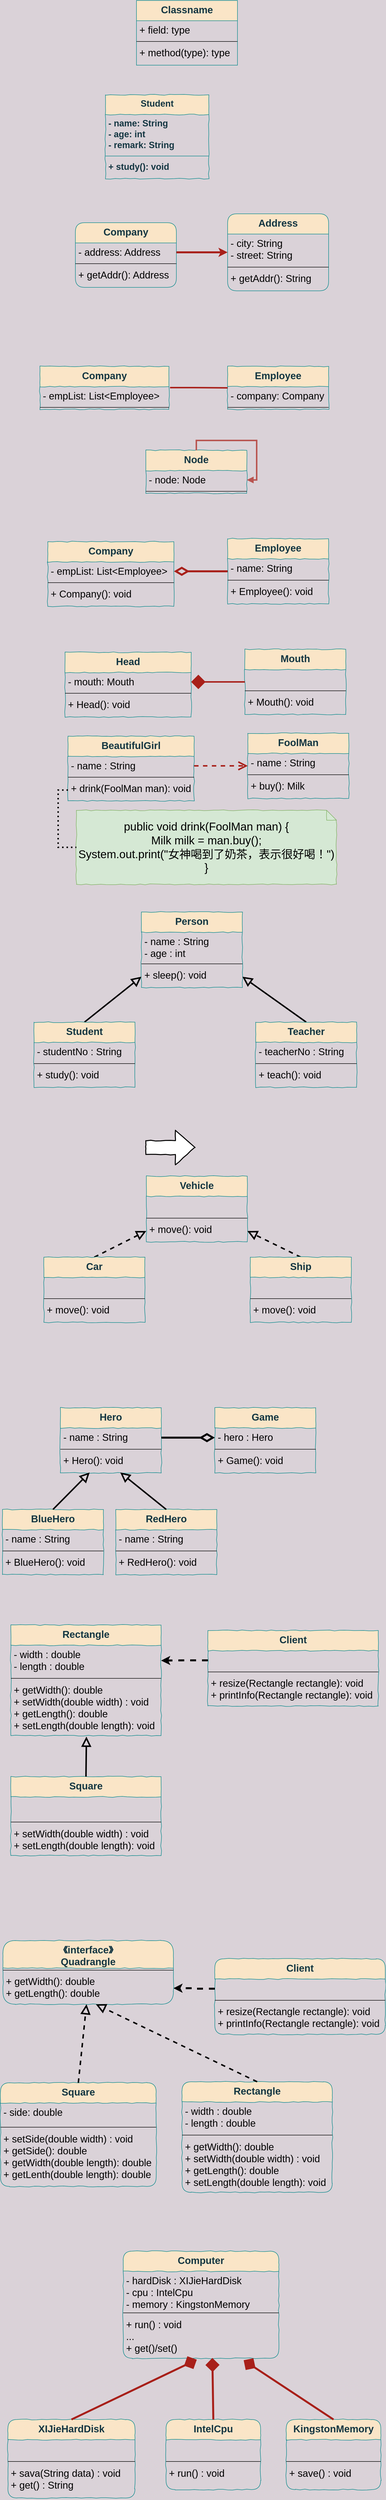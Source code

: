 <mxfile version="14.1.1" type="github">
  <diagram id="iPOh9hNnexlb9-bXyk7U" name="第 1 页">
    <mxGraphModel dx="1673" dy="880" grid="0" gridSize="10" guides="1" tooltips="1" connect="1" arrows="1" fold="1" page="1" pageScale="1" pageWidth="827" pageHeight="1169" background="#DAD2D8" math="0" shadow="0">
      <root>
        <mxCell id="0" />
        <mxCell id="1" parent="0" />
        <mxCell id="CSSTJ6BtcHgGvx3lMUtp-1" value="Student" style="swimlane;fontStyle=1;align=center;verticalAlign=top;childLayout=stackLayout;horizontal=1;startSize=40;horizontalStack=0;resizeParent=1;resizeParentMax=0;resizeLast=0;collapsible=1;marginBottom=0;glass=0;shadow=0;fontSize=18;fillColor=#FAE5C7;strokeColor=#0F8B8D;fontColor=#143642;container=0;comic=1;treeMoving=0;treeFolding=0;resizeHeight=0;resizeWidth=0;movableLabel=0;backgroundOutline=0;metaEdit=0;autosize=0;" parent="1" vertex="1">
          <mxGeometry x="236" y="317" width="210" height="170" as="geometry" />
        </mxCell>
        <mxCell id="CSSTJ6BtcHgGvx3lMUtp-2" value="- name: String&#xa;- age: int&#xa;- remark: String" style="text;strokeColor=none;fillColor=none;align=left;verticalAlign=top;spacingLeft=4;spacingRight=4;overflow=hidden;rotatable=0;points=[[0,0.5],[1,0.5]];portConstraint=eastwest;fontSize=18;fontStyle=1;fontColor=#143642;" parent="CSSTJ6BtcHgGvx3lMUtp-1" vertex="1">
          <mxGeometry y="40" width="210" height="80" as="geometry" />
        </mxCell>
        <mxCell id="CSSTJ6BtcHgGvx3lMUtp-3" value="" style="line;strokeWidth=1;fillColor=none;align=left;verticalAlign=middle;spacingTop=-1;spacingLeft=3;spacingRight=3;rotatable=0;labelPosition=right;points=[];portConstraint=eastwest;labelBackgroundColor=#DAD2D8;strokeColor=#0F8B8D;fontColor=#143642;" parent="CSSTJ6BtcHgGvx3lMUtp-1" vertex="1">
          <mxGeometry y="120" width="210" height="8" as="geometry" />
        </mxCell>
        <mxCell id="CSSTJ6BtcHgGvx3lMUtp-4" value="+ study(): void" style="text;strokeColor=none;fillColor=none;align=left;verticalAlign=top;spacingLeft=4;spacingRight=4;overflow=hidden;rotatable=0;points=[[0,0.5],[1,0.5]];portConstraint=eastwest;fontSize=18;fontStyle=1;fontColor=#143642;" parent="CSSTJ6BtcHgGvx3lMUtp-1" vertex="1">
          <mxGeometry y="128" width="210" height="42" as="geometry" />
        </mxCell>
        <mxCell id="CSSTJ6BtcHgGvx3lMUtp-5" value="Classname" style="swimlane;fontStyle=1;align=center;verticalAlign=top;childLayout=stackLayout;horizontal=1;startSize=41;horizontalStack=0;resizeParent=1;resizeParentMax=0;resizeLast=0;collapsible=1;marginBottom=0;shadow=0;glass=0;comic=0;strokeColor=#0F8B8D;fillColor=#FAE5C7;fontColor=#143642;fontSize=20;" parent="1" vertex="1">
          <mxGeometry x="299" y="126" width="205" height="131" as="geometry" />
        </mxCell>
        <mxCell id="CSSTJ6BtcHgGvx3lMUtp-6" value="+ field: type" style="text;strokeColor=none;fillColor=none;align=left;verticalAlign=top;spacingLeft=4;spacingRight=4;overflow=hidden;rotatable=0;points=[[0,0.5],[1,0.5]];portConstraint=eastwest;fontSize=20;" parent="CSSTJ6BtcHgGvx3lMUtp-5" vertex="1">
          <mxGeometry y="41" width="205" height="38" as="geometry" />
        </mxCell>
        <mxCell id="CSSTJ6BtcHgGvx3lMUtp-7" value="" style="line;strokeWidth=1;fillColor=none;align=left;verticalAlign=middle;spacingTop=-1;spacingLeft=3;spacingRight=3;rotatable=0;labelPosition=right;points=[];portConstraint=eastwest;fontSize=20;" parent="CSSTJ6BtcHgGvx3lMUtp-5" vertex="1">
          <mxGeometry y="79" width="205" height="8" as="geometry" />
        </mxCell>
        <mxCell id="CSSTJ6BtcHgGvx3lMUtp-8" value="+ method(type): type" style="text;strokeColor=none;fillColor=none;align=left;verticalAlign=top;spacingLeft=4;spacingRight=4;overflow=hidden;rotatable=0;points=[[0,0.5],[1,0.5]];portConstraint=eastwest;fontSize=20;" parent="CSSTJ6BtcHgGvx3lMUtp-5" vertex="1">
          <mxGeometry y="87" width="205" height="44" as="geometry" />
        </mxCell>
        <mxCell id="CSSTJ6BtcHgGvx3lMUtp-10" value="Company" style="swimlane;fontStyle=1;align=center;verticalAlign=top;childLayout=stackLayout;horizontal=1;startSize=41;horizontalStack=0;resizeParent=1;resizeParentMax=0;resizeLast=0;collapsible=1;marginBottom=0;shadow=0;glass=0;comic=0;strokeColor=#0F8B8D;fillColor=#FAE5C7;fontColor=#143642;fontSize=20;rounded=1;" parent="1" vertex="1">
          <mxGeometry x="175" y="576" width="205" height="131" as="geometry" />
        </mxCell>
        <mxCell id="CSSTJ6BtcHgGvx3lMUtp-11" value="- address: Address" style="text;strokeColor=none;fillColor=none;align=left;verticalAlign=top;spacingLeft=4;spacingRight=4;overflow=hidden;rotatable=0;points=[[0,0.5],[1,0.5]];portConstraint=eastwest;fontSize=20;" parent="CSSTJ6BtcHgGvx3lMUtp-10" vertex="1">
          <mxGeometry y="41" width="205" height="38" as="geometry" />
        </mxCell>
        <mxCell id="CSSTJ6BtcHgGvx3lMUtp-12" value="" style="line;strokeWidth=1;fillColor=none;align=left;verticalAlign=middle;spacingTop=-1;spacingLeft=3;spacingRight=3;rotatable=0;labelPosition=right;points=[];portConstraint=eastwest;fontSize=20;" parent="CSSTJ6BtcHgGvx3lMUtp-10" vertex="1">
          <mxGeometry y="79" width="205" height="8" as="geometry" />
        </mxCell>
        <mxCell id="CSSTJ6BtcHgGvx3lMUtp-13" value="+ getAddr(): Address" style="text;strokeColor=none;fillColor=none;align=left;verticalAlign=top;spacingLeft=4;spacingRight=4;overflow=hidden;rotatable=0;points=[[0,0.5],[1,0.5]];portConstraint=eastwest;fontSize=20;" parent="CSSTJ6BtcHgGvx3lMUtp-10" vertex="1">
          <mxGeometry y="87" width="205" height="44" as="geometry" />
        </mxCell>
        <mxCell id="CSSTJ6BtcHgGvx3lMUtp-14" value="Address" style="swimlane;fontStyle=1;align=center;verticalAlign=top;childLayout=stackLayout;horizontal=1;startSize=41;horizontalStack=0;resizeParent=1;resizeParentMax=0;resizeLast=0;collapsible=1;marginBottom=0;shadow=0;glass=0;comic=0;strokeColor=#0F8B8D;fillColor=#FAE5C7;fontColor=#143642;fontSize=20;rounded=1;" parent="1" vertex="1">
          <mxGeometry x="484" y="558" width="205" height="156" as="geometry">
            <mxRectangle x="484" y="558" width="107" height="41" as="alternateBounds" />
          </mxGeometry>
        </mxCell>
        <mxCell id="CSSTJ6BtcHgGvx3lMUtp-15" value="- city: String&#xa;- street: String" style="text;strokeColor=none;fillColor=none;align=left;verticalAlign=top;spacingLeft=4;spacingRight=4;overflow=hidden;rotatable=0;points=[[0,0.5],[1,0.5]];portConstraint=eastwest;fontSize=20;" parent="CSSTJ6BtcHgGvx3lMUtp-14" vertex="1">
          <mxGeometry y="41" width="205" height="63" as="geometry" />
        </mxCell>
        <mxCell id="CSSTJ6BtcHgGvx3lMUtp-16" value="" style="line;strokeWidth=1;fillColor=none;align=left;verticalAlign=middle;spacingTop=-1;spacingLeft=3;spacingRight=3;rotatable=0;labelPosition=right;points=[];portConstraint=eastwest;fontSize=20;" parent="CSSTJ6BtcHgGvx3lMUtp-14" vertex="1">
          <mxGeometry y="104" width="205" height="8" as="geometry" />
        </mxCell>
        <mxCell id="CSSTJ6BtcHgGvx3lMUtp-17" value="+ getAddr(): String" style="text;strokeColor=none;fillColor=none;align=left;verticalAlign=top;spacingLeft=4;spacingRight=4;overflow=hidden;rotatable=0;points=[[0,0.5],[1,0.5]];portConstraint=eastwest;fontSize=20;" parent="CSSTJ6BtcHgGvx3lMUtp-14" vertex="1">
          <mxGeometry y="112" width="205" height="44" as="geometry" />
        </mxCell>
        <mxCell id="CSSTJ6BtcHgGvx3lMUtp-18" style="edgeStyle=orthogonalEdgeStyle;rounded=1;orthogonalLoop=1;jettySize=auto;html=1;exitX=1;exitY=0.5;exitDx=0;exitDy=0;entryX=0;entryY=0.5;entryDx=0;entryDy=0;strokeColor=#A8201A;fillColor=#FAE5C7;fontSize=20;fontColor=#143642;strokeWidth=4;" parent="1" source="CSSTJ6BtcHgGvx3lMUtp-11" target="CSSTJ6BtcHgGvx3lMUtp-14" edge="1">
          <mxGeometry relative="1" as="geometry" />
        </mxCell>
        <mxCell id="FzK90veQe9nic6G6usa5-2" value="Company" style="swimlane;fontStyle=1;align=center;verticalAlign=top;childLayout=stackLayout;horizontal=1;startSize=41;horizontalStack=0;resizeParent=1;resizeParentMax=0;resizeLast=0;collapsible=1;marginBottom=0;shadow=0;glass=0;comic=1;strokeColor=#0F8B8D;fillColor=#FAE5C7;fontColor=#143642;fontSize=20;rounded=0;" parent="1" vertex="1">
          <mxGeometry x="103" y="867" width="262" height="87" as="geometry" />
        </mxCell>
        <mxCell id="FzK90veQe9nic6G6usa5-3" value="- empList: List&lt;Employee&gt;" style="text;strokeColor=none;fillColor=none;align=left;verticalAlign=top;spacingLeft=4;spacingRight=4;overflow=hidden;rotatable=0;points=[[0,0.5],[1,0.5]];portConstraint=eastwest;fontSize=20;" parent="FzK90veQe9nic6G6usa5-2" vertex="1">
          <mxGeometry y="41" width="262" height="38" as="geometry" />
        </mxCell>
        <mxCell id="FzK90veQe9nic6G6usa5-4" value="" style="line;strokeWidth=1;fillColor=none;align=left;verticalAlign=middle;spacingTop=-1;spacingLeft=3;spacingRight=3;rotatable=0;labelPosition=right;points=[];portConstraint=eastwest;fontSize=20;" parent="FzK90veQe9nic6G6usa5-2" vertex="1">
          <mxGeometry y="79" width="262" height="8" as="geometry" />
        </mxCell>
        <mxCell id="FzK90veQe9nic6G6usa5-6" value="Employee" style="swimlane;fontStyle=1;align=center;verticalAlign=top;childLayout=stackLayout;horizontal=1;startSize=41;horizontalStack=0;resizeParent=1;resizeParentMax=0;resizeLast=0;collapsible=1;marginBottom=0;shadow=0;glass=0;comic=1;strokeColor=#0F8B8D;fillColor=#FAE5C7;fontColor=#143642;fontSize=20;rounded=0;" parent="1" vertex="1">
          <mxGeometry x="484" y="867" width="205" height="87" as="geometry">
            <mxRectangle x="484" y="558" width="107" height="41" as="alternateBounds" />
          </mxGeometry>
        </mxCell>
        <mxCell id="FzK90veQe9nic6G6usa5-7" value="- company: Company" style="text;strokeColor=none;fillColor=none;align=left;verticalAlign=top;spacingLeft=4;spacingRight=4;overflow=hidden;rotatable=0;points=[[0,0.5],[1,0.5]];portConstraint=eastwest;fontSize=20;" parent="FzK90veQe9nic6G6usa5-6" vertex="1">
          <mxGeometry y="41" width="205" height="38" as="geometry" />
        </mxCell>
        <mxCell id="FzK90veQe9nic6G6usa5-8" value="" style="line;strokeWidth=1;fillColor=none;align=left;verticalAlign=middle;spacingTop=-1;spacingLeft=3;spacingRight=3;rotatable=0;labelPosition=right;points=[];portConstraint=eastwest;fontSize=20;" parent="FzK90veQe9nic6G6usa5-6" vertex="1">
          <mxGeometry y="79" width="205" height="8" as="geometry" />
        </mxCell>
        <mxCell id="FzK90veQe9nic6G6usa5-10" style="edgeStyle=orthogonalEdgeStyle;rounded=1;orthogonalLoop=1;jettySize=auto;html=1;exitX=1.008;exitY=0.053;exitDx=0;exitDy=0;entryX=0;entryY=0.5;entryDx=0;entryDy=0;strokeColor=#A8201A;fillColor=#FAE5C7;fontSize=20;fontColor=#143642;strokeWidth=3;exitPerimeter=0;endArrow=none;endFill=0;" parent="1" source="FzK90veQe9nic6G6usa5-3" target="FzK90veQe9nic6G6usa5-6" edge="1">
          <mxGeometry relative="1" as="geometry" />
        </mxCell>
        <mxCell id="FzK90veQe9nic6G6usa5-19" value="Node" style="swimlane;fontStyle=1;align=center;verticalAlign=top;childLayout=stackLayout;horizontal=1;startSize=41;horizontalStack=0;resizeParent=1;resizeParentMax=0;resizeLast=0;collapsible=1;marginBottom=0;shadow=0;glass=0;comic=1;strokeColor=#0F8B8D;fillColor=#FAE5C7;fontColor=#143642;fontSize=20;rounded=0;sketch=0;" parent="1" vertex="1">
          <mxGeometry x="318" y="1037" width="205" height="87" as="geometry">
            <mxRectangle x="484" y="558" width="107" height="41" as="alternateBounds" />
          </mxGeometry>
        </mxCell>
        <mxCell id="FzK90veQe9nic6G6usa5-20" value="- node: Node" style="text;strokeColor=none;fillColor=none;align=left;verticalAlign=top;spacingLeft=4;spacingRight=4;overflow=hidden;rotatable=0;points=[[0,0.5],[1,0.5]];portConstraint=eastwest;fontSize=20;" parent="FzK90veQe9nic6G6usa5-19" vertex="1">
          <mxGeometry y="41" width="205" height="38" as="geometry" />
        </mxCell>
        <mxCell id="FzK90veQe9nic6G6usa5-21" value="" style="line;strokeWidth=1;fillColor=none;align=left;verticalAlign=middle;spacingTop=-1;spacingLeft=3;spacingRight=3;rotatable=0;labelPosition=right;points=[];portConstraint=eastwest;fontSize=20;" parent="FzK90veQe9nic6G6usa5-19" vertex="1">
          <mxGeometry y="79" width="205" height="8" as="geometry" />
        </mxCell>
        <mxCell id="FzK90veQe9nic6G6usa5-22" style="edgeStyle=orthogonalEdgeStyle;rounded=0;orthogonalLoop=1;jettySize=auto;html=1;exitX=0.5;exitY=0;exitDx=0;exitDy=0;entryX=1;entryY=0.5;entryDx=0;entryDy=0;endArrow=block;endFill=1;strokeWidth=3;fillColor=#f8cecc;strokeColor=#b85450;" parent="FzK90veQe9nic6G6usa5-19" source="FzK90veQe9nic6G6usa5-19" target="FzK90veQe9nic6G6usa5-20" edge="1">
          <mxGeometry relative="1" as="geometry" />
        </mxCell>
        <mxCell id="FzK90veQe9nic6G6usa5-31" value="Company" style="swimlane;fontStyle=1;align=center;verticalAlign=top;childLayout=stackLayout;horizontal=1;startSize=41;horizontalStack=0;resizeParent=1;resizeParentMax=0;resizeLast=0;collapsible=1;marginBottom=0;shadow=0;glass=0;comic=1;strokeColor=#0F8B8D;fillColor=#FAE5C7;fontColor=#143642;fontSize=20;rounded=0;sketch=0;" parent="1" vertex="1">
          <mxGeometry x="119" y="1222" width="256" height="131" as="geometry" />
        </mxCell>
        <mxCell id="FzK90veQe9nic6G6usa5-32" value="- empList: List&lt;Employee&gt;" style="text;strokeColor=none;fillColor=none;align=left;verticalAlign=top;spacingLeft=4;spacingRight=4;overflow=hidden;rotatable=0;points=[[0,0.5],[1,0.5]];portConstraint=eastwest;fontSize=20;" parent="FzK90veQe9nic6G6usa5-31" vertex="1">
          <mxGeometry y="41" width="256" height="38" as="geometry" />
        </mxCell>
        <mxCell id="FzK90veQe9nic6G6usa5-33" value="" style="line;strokeWidth=1;fillColor=none;align=left;verticalAlign=middle;spacingTop=-1;spacingLeft=3;spacingRight=3;rotatable=0;labelPosition=right;points=[];portConstraint=eastwest;fontSize=20;" parent="FzK90veQe9nic6G6usa5-31" vertex="1">
          <mxGeometry y="79" width="256" height="8" as="geometry" />
        </mxCell>
        <mxCell id="FzK90veQe9nic6G6usa5-34" value="+ Company(): void" style="text;strokeColor=none;fillColor=none;align=left;verticalAlign=top;spacingLeft=4;spacingRight=4;overflow=hidden;rotatable=0;points=[[0,0.5],[1,0.5]];portConstraint=eastwest;fontSize=20;" parent="FzK90veQe9nic6G6usa5-31" vertex="1">
          <mxGeometry y="87" width="256" height="44" as="geometry" />
        </mxCell>
        <mxCell id="FzK90veQe9nic6G6usa5-35" value="Employee" style="swimlane;fontStyle=1;align=center;verticalAlign=top;childLayout=stackLayout;horizontal=1;startSize=41;horizontalStack=0;resizeParent=1;resizeParentMax=0;resizeLast=0;collapsible=1;marginBottom=0;shadow=0;glass=0;comic=1;strokeColor=#0F8B8D;fillColor=#FAE5C7;fontColor=#143642;fontSize=20;rounded=0;" parent="1" vertex="1">
          <mxGeometry x="484" y="1216" width="205" height="132" as="geometry">
            <mxRectangle x="484" y="558" width="107" height="41" as="alternateBounds" />
          </mxGeometry>
        </mxCell>
        <mxCell id="FzK90veQe9nic6G6usa5-36" value="- name: String" style="text;strokeColor=none;fillColor=none;align=left;verticalAlign=top;spacingLeft=4;spacingRight=4;overflow=hidden;rotatable=0;points=[[0,0.5],[1,0.5]];portConstraint=eastwest;fontSize=20;" parent="FzK90veQe9nic6G6usa5-35" vertex="1">
          <mxGeometry y="41" width="205" height="39" as="geometry" />
        </mxCell>
        <mxCell id="FzK90veQe9nic6G6usa5-37" value="" style="line;strokeWidth=1;fillColor=none;align=left;verticalAlign=middle;spacingTop=-1;spacingLeft=3;spacingRight=3;rotatable=0;labelPosition=right;points=[];portConstraint=eastwest;fontSize=20;" parent="FzK90veQe9nic6G6usa5-35" vertex="1">
          <mxGeometry y="80" width="205" height="8" as="geometry" />
        </mxCell>
        <mxCell id="FzK90veQe9nic6G6usa5-38" value="+ Employee(): void" style="text;strokeColor=none;fillColor=none;align=left;verticalAlign=top;spacingLeft=4;spacingRight=4;overflow=hidden;rotatable=0;points=[[0,0.5],[1,0.5]];portConstraint=eastwest;fontSize=20;" parent="FzK90veQe9nic6G6usa5-35" vertex="1">
          <mxGeometry y="88" width="205" height="44" as="geometry" />
        </mxCell>
        <mxCell id="FzK90veQe9nic6G6usa5-39" style="edgeStyle=orthogonalEdgeStyle;rounded=1;orthogonalLoop=1;jettySize=auto;html=1;entryX=0;entryY=0.5;entryDx=0;entryDy=0;strokeColor=#A8201A;fillColor=#FAE5C7;fontSize=20;fontColor=#143642;strokeWidth=4;endArrow=none;endFill=0;startArrow=diamondThin;startFill=0;exitX=1;exitY=0.5;exitDx=0;exitDy=0;endSize=6;startSize=20;" parent="1" source="FzK90veQe9nic6G6usa5-32" target="FzK90veQe9nic6G6usa5-35" edge="1">
          <mxGeometry relative="1" as="geometry">
            <mxPoint x="424" y="1282" as="sourcePoint" />
            <Array as="points" />
          </mxGeometry>
        </mxCell>
        <mxCell id="FzK90veQe9nic6G6usa5-41" value="Head" style="swimlane;fontStyle=1;align=center;verticalAlign=top;childLayout=stackLayout;horizontal=1;startSize=41;horizontalStack=0;resizeParent=1;resizeParentMax=0;resizeLast=0;collapsible=1;marginBottom=0;shadow=0;glass=0;comic=1;strokeColor=#0F8B8D;fillColor=#FAE5C7;fontColor=#143642;fontSize=20;rounded=0;sketch=0;" parent="1" vertex="1">
          <mxGeometry x="154" y="1446" width="256" height="131" as="geometry" />
        </mxCell>
        <mxCell id="FzK90veQe9nic6G6usa5-42" value="- mouth: Mouth" style="text;strokeColor=none;fillColor=none;align=left;verticalAlign=top;spacingLeft=4;spacingRight=4;overflow=hidden;rotatable=0;points=[[0,0.5],[1,0.5]];portConstraint=eastwest;fontSize=20;" parent="FzK90veQe9nic6G6usa5-41" vertex="1">
          <mxGeometry y="41" width="256" height="38" as="geometry" />
        </mxCell>
        <mxCell id="FzK90veQe9nic6G6usa5-43" value="" style="line;strokeWidth=1;fillColor=none;align=left;verticalAlign=middle;spacingTop=-1;spacingLeft=3;spacingRight=3;rotatable=0;labelPosition=right;points=[];portConstraint=eastwest;fontSize=20;" parent="FzK90veQe9nic6G6usa5-41" vertex="1">
          <mxGeometry y="79" width="256" height="8" as="geometry" />
        </mxCell>
        <mxCell id="FzK90veQe9nic6G6usa5-44" value="+ Head(): void" style="text;strokeColor=none;fillColor=none;align=left;verticalAlign=top;spacingLeft=4;spacingRight=4;overflow=hidden;rotatable=0;points=[[0,0.5],[1,0.5]];portConstraint=eastwest;fontSize=20;" parent="FzK90veQe9nic6G6usa5-41" vertex="1">
          <mxGeometry y="87" width="256" height="44" as="geometry" />
        </mxCell>
        <mxCell id="FzK90veQe9nic6G6usa5-45" value="Mouth" style="swimlane;fontStyle=1;align=center;verticalAlign=top;childLayout=stackLayout;horizontal=1;startSize=41;horizontalStack=0;resizeParent=1;resizeParentMax=0;resizeLast=0;collapsible=1;marginBottom=0;shadow=0;glass=0;comic=1;strokeColor=#0F8B8D;fillColor=#FAE5C7;fontColor=#143642;fontSize=20;rounded=0;" parent="1" vertex="1">
          <mxGeometry x="519" y="1440" width="205" height="132" as="geometry">
            <mxRectangle x="484" y="558" width="107" height="41" as="alternateBounds" />
          </mxGeometry>
        </mxCell>
        <mxCell id="FzK90veQe9nic6G6usa5-46" value=" " style="text;strokeColor=none;fillColor=none;align=left;verticalAlign=top;spacingLeft=4;spacingRight=4;overflow=hidden;rotatable=0;points=[[0,0.5],[1,0.5]];portConstraint=eastwest;fontSize=20;" parent="FzK90veQe9nic6G6usa5-45" vertex="1">
          <mxGeometry y="41" width="205" height="39" as="geometry" />
        </mxCell>
        <mxCell id="FzK90veQe9nic6G6usa5-47" value="" style="line;strokeWidth=1;fillColor=none;align=left;verticalAlign=middle;spacingTop=-1;spacingLeft=3;spacingRight=3;rotatable=0;labelPosition=right;points=[];portConstraint=eastwest;fontSize=20;" parent="FzK90veQe9nic6G6usa5-45" vertex="1">
          <mxGeometry y="80" width="205" height="8" as="geometry" />
        </mxCell>
        <mxCell id="FzK90veQe9nic6G6usa5-48" value="+ Mouth(): void" style="text;strokeColor=none;fillColor=none;align=left;verticalAlign=top;spacingLeft=4;spacingRight=4;overflow=hidden;rotatable=0;points=[[0,0.5],[1,0.5]];portConstraint=eastwest;fontSize=20;" parent="FzK90veQe9nic6G6usa5-45" vertex="1">
          <mxGeometry y="88" width="205" height="44" as="geometry" />
        </mxCell>
        <mxCell id="FzK90veQe9nic6G6usa5-49" style="edgeStyle=orthogonalEdgeStyle;rounded=1;orthogonalLoop=1;jettySize=auto;html=1;entryX=0;entryY=0.5;entryDx=0;entryDy=0;strokeColor=#A8201A;fillColor=#FAE5C7;fontSize=20;fontColor=#143642;strokeWidth=3;endArrow=none;endFill=0;startArrow=diamond;startFill=1;exitX=1;exitY=0.5;exitDx=0;exitDy=0;endSize=6;startSize=22;sourcePerimeterSpacing=-17;" parent="1" source="FzK90veQe9nic6G6usa5-42" target="FzK90veQe9nic6G6usa5-45" edge="1">
          <mxGeometry relative="1" as="geometry">
            <mxPoint x="459" y="1506" as="sourcePoint" />
            <Array as="points" />
          </mxGeometry>
        </mxCell>
        <mxCell id="FzK90veQe9nic6G6usa5-51" value="BeautifulGirl" style="swimlane;fontStyle=1;align=center;verticalAlign=top;childLayout=stackLayout;horizontal=1;startSize=41;horizontalStack=0;resizeParent=1;resizeParentMax=0;resizeLast=0;collapsible=1;marginBottom=0;shadow=0;glass=0;comic=1;strokeColor=#0F8B8D;fillColor=#FAE5C7;fontColor=#143642;fontSize=20;rounded=0;sketch=0;" parent="1" vertex="1">
          <mxGeometry x="160" y="1616" width="256" height="131" as="geometry" />
        </mxCell>
        <mxCell id="FzK90veQe9nic6G6usa5-52" value="- name : String" style="text;strokeColor=none;fillColor=none;align=left;verticalAlign=top;spacingLeft=4;spacingRight=4;overflow=hidden;rotatable=0;points=[[0,0.5],[1,0.5]];portConstraint=eastwest;fontSize=20;" parent="FzK90veQe9nic6G6usa5-51" vertex="1">
          <mxGeometry y="41" width="256" height="38" as="geometry" />
        </mxCell>
        <mxCell id="FzK90veQe9nic6G6usa5-53" value="" style="line;strokeWidth=1;fillColor=none;align=left;verticalAlign=middle;spacingTop=-1;spacingLeft=3;spacingRight=3;rotatable=0;labelPosition=right;points=[];portConstraint=eastwest;fontSize=20;" parent="FzK90veQe9nic6G6usa5-51" vertex="1">
          <mxGeometry y="79" width="256" height="8" as="geometry" />
        </mxCell>
        <mxCell id="FzK90veQe9nic6G6usa5-54" value="+ drink(FoolMan man): void" style="text;strokeColor=none;fillColor=none;align=left;verticalAlign=top;spacingLeft=4;spacingRight=4;overflow=hidden;rotatable=0;points=[[0,0.5],[1,0.5]];portConstraint=eastwest;fontSize=20;" parent="FzK90veQe9nic6G6usa5-51" vertex="1">
          <mxGeometry y="87" width="256" height="44" as="geometry" />
        </mxCell>
        <mxCell id="FzK90veQe9nic6G6usa5-55" value="FoolMan" style="swimlane;fontStyle=1;align=center;verticalAlign=top;childLayout=stackLayout;horizontal=1;startSize=41;horizontalStack=0;resizeParent=1;resizeParentMax=0;resizeLast=0;collapsible=1;marginBottom=0;shadow=0;glass=0;comic=1;strokeColor=#0F8B8D;fillColor=#FAE5C7;fontColor=#143642;fontSize=20;rounded=0;" parent="1" vertex="1">
          <mxGeometry x="525" y="1610" width="205" height="132" as="geometry">
            <mxRectangle x="484" y="558" width="107" height="41" as="alternateBounds" />
          </mxGeometry>
        </mxCell>
        <mxCell id="FzK90veQe9nic6G6usa5-56" value="- name : String" style="text;strokeColor=none;fillColor=none;align=left;verticalAlign=top;spacingLeft=4;spacingRight=4;overflow=hidden;rotatable=0;points=[[0,0.5],[1,0.5]];portConstraint=eastwest;fontSize=20;" parent="FzK90veQe9nic6G6usa5-55" vertex="1">
          <mxGeometry y="41" width="205" height="39" as="geometry" />
        </mxCell>
        <mxCell id="FzK90veQe9nic6G6usa5-57" value="" style="line;strokeWidth=1;fillColor=none;align=left;verticalAlign=middle;spacingTop=-1;spacingLeft=3;spacingRight=3;rotatable=0;labelPosition=right;points=[];portConstraint=eastwest;fontSize=20;" parent="FzK90veQe9nic6G6usa5-55" vertex="1">
          <mxGeometry y="80" width="205" height="8" as="geometry" />
        </mxCell>
        <mxCell id="FzK90veQe9nic6G6usa5-58" value="+ buy(): Milk" style="text;strokeColor=none;fillColor=none;align=left;verticalAlign=top;spacingLeft=4;spacingRight=4;overflow=hidden;rotatable=0;points=[[0,0.5],[1,0.5]];portConstraint=eastwest;fontSize=20;" parent="FzK90veQe9nic6G6usa5-55" vertex="1">
          <mxGeometry y="88" width="205" height="44" as="geometry" />
        </mxCell>
        <mxCell id="FzK90veQe9nic6G6usa5-59" style="edgeStyle=orthogonalEdgeStyle;rounded=1;orthogonalLoop=1;jettySize=auto;html=1;entryX=0;entryY=0.5;entryDx=0;entryDy=0;strokeColor=#A8201A;fillColor=#FAE5C7;fontSize=20;fontColor=#143642;strokeWidth=3;endArrow=open;endFill=0;startArrow=none;startFill=0;exitX=1;exitY=0.5;exitDx=0;exitDy=0;endSize=13;startSize=6;sourcePerimeterSpacing=0;dashed=1;" parent="1" source="FzK90veQe9nic6G6usa5-52" target="FzK90veQe9nic6G6usa5-55" edge="1">
          <mxGeometry relative="1" as="geometry">
            <mxPoint x="465" y="1676" as="sourcePoint" />
            <Array as="points" />
          </mxGeometry>
        </mxCell>
        <mxCell id="FzK90veQe9nic6G6usa5-62" value="&lt;font style=&quot;font-size: 23px&quot;&gt;public void drink(FoolMan man) {&lt;br&gt;Milk milk = man.buy();&lt;br&gt;System.out.print(&quot;女神喝到了奶茶，表示很好喝！&quot;)&lt;br&gt;}&lt;/font&gt;" style="shape=note;size=20;whiteSpace=wrap;html=1;rounded=0;shadow=0;comic=1;sketch=0;fillColor=#d5e8d4;strokeColor=#82b366;" parent="1" vertex="1">
          <mxGeometry x="177" y="1766" width="528" height="150" as="geometry" />
        </mxCell>
        <mxCell id="FzK90veQe9nic6G6usa5-63" style="edgeStyle=orthogonalEdgeStyle;rounded=0;orthogonalLoop=1;jettySize=auto;html=1;exitX=0;exitY=0.5;exitDx=0;exitDy=0;entryX=0;entryY=0.5;entryDx=0;entryDy=0;entryPerimeter=0;startArrow=none;startFill=0;startSize=22;sourcePerimeterSpacing=-17;endArrow=none;endFill=0;endSize=6;strokeWidth=3;dashed=1;dashPattern=1 2;" parent="1" source="FzK90veQe9nic6G6usa5-54" target="FzK90veQe9nic6G6usa5-62" edge="1">
          <mxGeometry relative="1" as="geometry" />
        </mxCell>
        <mxCell id="FzK90veQe9nic6G6usa5-65" value="Person" style="swimlane;fontStyle=1;align=center;verticalAlign=top;childLayout=stackLayout;horizontal=1;startSize=41;horizontalStack=0;resizeParent=1;resizeParentMax=0;resizeLast=0;collapsible=1;marginBottom=0;shadow=0;glass=0;comic=1;strokeColor=#0F8B8D;fillColor=#FAE5C7;fontColor=#143642;fontSize=20;rounded=0;" parent="1" vertex="1">
          <mxGeometry x="309" y="1972" width="205" height="153" as="geometry">
            <mxRectangle x="484" y="558" width="107" height="41" as="alternateBounds" />
          </mxGeometry>
        </mxCell>
        <mxCell id="FzK90veQe9nic6G6usa5-66" value="- name : String&#xa;- age : int" style="text;strokeColor=none;fillColor=none;align=left;verticalAlign=top;spacingLeft=4;spacingRight=4;overflow=hidden;rotatable=0;points=[[0,0.5],[1,0.5]];portConstraint=eastwest;fontSize=20;" parent="FzK90veQe9nic6G6usa5-65" vertex="1">
          <mxGeometry y="41" width="205" height="60" as="geometry" />
        </mxCell>
        <mxCell id="FzK90veQe9nic6G6usa5-67" value="" style="line;strokeWidth=1;fillColor=none;align=left;verticalAlign=middle;spacingTop=-1;spacingLeft=3;spacingRight=3;rotatable=0;labelPosition=right;points=[];portConstraint=eastwest;fontSize=20;" parent="FzK90veQe9nic6G6usa5-65" vertex="1">
          <mxGeometry y="101" width="205" height="8" as="geometry" />
        </mxCell>
        <mxCell id="FzK90veQe9nic6G6usa5-68" value="+ sleep(): void" style="text;strokeColor=none;fillColor=none;align=left;verticalAlign=top;spacingLeft=4;spacingRight=4;overflow=hidden;rotatable=0;points=[[0,0.5],[1,0.5]];portConstraint=eastwest;fontSize=20;" parent="FzK90veQe9nic6G6usa5-65" vertex="1">
          <mxGeometry y="109" width="205" height="44" as="geometry" />
        </mxCell>
        <mxCell id="FzK90veQe9nic6G6usa5-85" style="rounded=0;orthogonalLoop=1;jettySize=auto;html=1;exitX=0.5;exitY=0;exitDx=0;exitDy=0;entryX=0;entryY=0.5;entryDx=0;entryDy=0;startArrow=none;startFill=0;startSize=6;sourcePerimeterSpacing=0;endArrow=block;endFill=0;endSize=13;strokeWidth=3;" parent="1" source="FzK90veQe9nic6G6usa5-73" target="FzK90veQe9nic6G6usa5-68" edge="1">
          <mxGeometry relative="1" as="geometry" />
        </mxCell>
        <mxCell id="FzK90veQe9nic6G6usa5-73" value="Student" style="swimlane;fontStyle=1;align=center;verticalAlign=top;childLayout=stackLayout;horizontal=1;startSize=41;horizontalStack=0;resizeParent=1;resizeParentMax=0;resizeLast=0;collapsible=1;marginBottom=0;shadow=0;glass=0;comic=1;strokeColor=#0F8B8D;fillColor=#FAE5C7;fontColor=#143642;fontSize=20;rounded=0;" parent="1" vertex="1">
          <mxGeometry x="91" y="2195" width="205" height="132" as="geometry">
            <mxRectangle x="484" y="558" width="107" height="41" as="alternateBounds" />
          </mxGeometry>
        </mxCell>
        <mxCell id="FzK90veQe9nic6G6usa5-74" value="- studentNo : String" style="text;strokeColor=none;fillColor=none;align=left;verticalAlign=top;spacingLeft=4;spacingRight=4;overflow=hidden;rotatable=0;points=[[0,0.5],[1,0.5]];portConstraint=eastwest;fontSize=20;" parent="FzK90veQe9nic6G6usa5-73" vertex="1">
          <mxGeometry y="41" width="205" height="39" as="geometry" />
        </mxCell>
        <mxCell id="FzK90veQe9nic6G6usa5-75" value="" style="line;strokeWidth=1;fillColor=none;align=left;verticalAlign=middle;spacingTop=-1;spacingLeft=3;spacingRight=3;rotatable=0;labelPosition=right;points=[];portConstraint=eastwest;fontSize=20;" parent="FzK90veQe9nic6G6usa5-73" vertex="1">
          <mxGeometry y="80" width="205" height="8" as="geometry" />
        </mxCell>
        <mxCell id="FzK90veQe9nic6G6usa5-76" value="+ study(): void" style="text;strokeColor=none;fillColor=none;align=left;verticalAlign=top;spacingLeft=4;spacingRight=4;overflow=hidden;rotatable=0;points=[[0,0.5],[1,0.5]];portConstraint=eastwest;fontSize=20;" parent="FzK90veQe9nic6G6usa5-73" vertex="1">
          <mxGeometry y="88" width="205" height="44" as="geometry" />
        </mxCell>
        <mxCell id="FzK90veQe9nic6G6usa5-86" style="rounded=0;orthogonalLoop=1;jettySize=auto;html=1;exitX=0.5;exitY=0;exitDx=0;exitDy=0;entryX=1;entryY=0.5;entryDx=0;entryDy=0;startArrow=none;startFill=0;startSize=6;sourcePerimeterSpacing=0;endArrow=block;endFill=0;endSize=13;strokeWidth=3;" parent="1" source="FzK90veQe9nic6G6usa5-81" target="FzK90veQe9nic6G6usa5-68" edge="1">
          <mxGeometry relative="1" as="geometry" />
        </mxCell>
        <mxCell id="FzK90veQe9nic6G6usa5-81" value="Teacher" style="swimlane;fontStyle=1;align=center;verticalAlign=top;childLayout=stackLayout;horizontal=1;startSize=41;horizontalStack=0;resizeParent=1;resizeParentMax=0;resizeLast=0;collapsible=1;marginBottom=0;shadow=0;glass=0;comic=1;strokeColor=#0F8B8D;fillColor=#FAE5C7;fontColor=#143642;fontSize=20;rounded=0;" parent="1" vertex="1">
          <mxGeometry x="541" y="2195" width="205" height="132" as="geometry">
            <mxRectangle x="484" y="558" width="107" height="41" as="alternateBounds" />
          </mxGeometry>
        </mxCell>
        <mxCell id="FzK90veQe9nic6G6usa5-82" value="- teacherNo : String" style="text;strokeColor=none;fillColor=none;align=left;verticalAlign=top;spacingLeft=4;spacingRight=4;overflow=hidden;rotatable=0;points=[[0,0.5],[1,0.5]];portConstraint=eastwest;fontSize=20;" parent="FzK90veQe9nic6G6usa5-81" vertex="1">
          <mxGeometry y="41" width="205" height="39" as="geometry" />
        </mxCell>
        <mxCell id="FzK90veQe9nic6G6usa5-83" value="" style="line;strokeWidth=1;fillColor=none;align=left;verticalAlign=middle;spacingTop=-1;spacingLeft=3;spacingRight=3;rotatable=0;labelPosition=right;points=[];portConstraint=eastwest;fontSize=20;" parent="FzK90veQe9nic6G6usa5-81" vertex="1">
          <mxGeometry y="80" width="205" height="8" as="geometry" />
        </mxCell>
        <mxCell id="FzK90veQe9nic6G6usa5-84" value="+ teach(): void" style="text;strokeColor=none;fillColor=none;align=left;verticalAlign=top;spacingLeft=4;spacingRight=4;overflow=hidden;rotatable=0;points=[[0,0.5],[1,0.5]];portConstraint=eastwest;fontSize=20;" parent="FzK90veQe9nic6G6usa5-81" vertex="1">
          <mxGeometry y="88" width="205" height="44" as="geometry" />
        </mxCell>
        <mxCell id="FzK90veQe9nic6G6usa5-87" value="" style="verticalLabelPosition=bottom;verticalAlign=top;html=1;strokeWidth=2;shape=mxgraph.arrows2.arrow;dy=0.6;dx=40;notch=0;rounded=0;shadow=0;comic=1;sketch=0;" parent="1" vertex="1">
          <mxGeometry x="318" y="2414" width="100" height="70" as="geometry" />
        </mxCell>
        <mxCell id="FzK90veQe9nic6G6usa5-89" value="Vehicle" style="swimlane;fontStyle=1;align=center;verticalAlign=top;childLayout=stackLayout;horizontal=1;startSize=41;horizontalStack=0;resizeParent=1;resizeParentMax=0;resizeLast=0;collapsible=1;marginBottom=0;shadow=0;glass=0;comic=1;strokeColor=#0F8B8D;fillColor=#FAE5C7;fontColor=#143642;fontSize=20;rounded=0;" parent="1" vertex="1">
          <mxGeometry x="319" y="2507" width="205" height="133" as="geometry">
            <mxRectangle x="484" y="558" width="107" height="41" as="alternateBounds" />
          </mxGeometry>
        </mxCell>
        <mxCell id="FzK90veQe9nic6G6usa5-90" value=" " style="text;strokeColor=none;fillColor=none;align=left;verticalAlign=top;spacingLeft=4;spacingRight=4;overflow=hidden;rotatable=0;points=[[0,0.5],[1,0.5]];portConstraint=eastwest;fontSize=20;" parent="FzK90veQe9nic6G6usa5-89" vertex="1">
          <mxGeometry y="41" width="205" height="40" as="geometry" />
        </mxCell>
        <mxCell id="FzK90veQe9nic6G6usa5-91" value="" style="line;strokeWidth=1;fillColor=none;align=left;verticalAlign=middle;spacingTop=-1;spacingLeft=3;spacingRight=3;rotatable=0;labelPosition=right;points=[];portConstraint=eastwest;fontSize=20;" parent="FzK90veQe9nic6G6usa5-89" vertex="1">
          <mxGeometry y="81" width="205" height="8" as="geometry" />
        </mxCell>
        <mxCell id="FzK90veQe9nic6G6usa5-92" value="+ move(): void" style="text;strokeColor=none;fillColor=none;align=left;verticalAlign=top;spacingLeft=4;spacingRight=4;overflow=hidden;rotatable=0;points=[[0,0.5],[1,0.5]];portConstraint=eastwest;fontSize=20;" parent="FzK90veQe9nic6G6usa5-89" vertex="1">
          <mxGeometry y="89" width="205" height="44" as="geometry" />
        </mxCell>
        <mxCell id="FzK90veQe9nic6G6usa5-93" style="rounded=0;orthogonalLoop=1;jettySize=auto;html=1;exitX=0.5;exitY=0;exitDx=0;exitDy=0;entryX=0;entryY=0.5;entryDx=0;entryDy=0;startArrow=none;startFill=0;startSize=6;sourcePerimeterSpacing=0;endArrow=block;endFill=0;endSize=13;strokeWidth=3;dashed=1;" parent="1" source="FzK90veQe9nic6G6usa5-94" target="FzK90veQe9nic6G6usa5-92" edge="1">
          <mxGeometry relative="1" as="geometry" />
        </mxCell>
        <mxCell id="FzK90veQe9nic6G6usa5-94" value="Car" style="swimlane;fontStyle=1;align=center;verticalAlign=top;childLayout=stackLayout;horizontal=1;startSize=41;horizontalStack=0;resizeParent=1;resizeParentMax=0;resizeLast=0;collapsible=1;marginBottom=0;shadow=0;glass=0;comic=1;strokeColor=#0F8B8D;fillColor=#FAE5C7;fontColor=#143642;fontSize=20;rounded=0;" parent="1" vertex="1">
          <mxGeometry x="111" y="2671" width="205" height="132" as="geometry">
            <mxRectangle x="484" y="558" width="107" height="41" as="alternateBounds" />
          </mxGeometry>
        </mxCell>
        <mxCell id="FzK90veQe9nic6G6usa5-95" value=" " style="text;strokeColor=none;fillColor=none;align=left;verticalAlign=top;spacingLeft=4;spacingRight=4;overflow=hidden;rotatable=0;points=[[0,0.5],[1,0.5]];portConstraint=eastwest;fontSize=20;" parent="FzK90veQe9nic6G6usa5-94" vertex="1">
          <mxGeometry y="41" width="205" height="39" as="geometry" />
        </mxCell>
        <mxCell id="FzK90veQe9nic6G6usa5-96" value="" style="line;strokeWidth=1;fillColor=none;align=left;verticalAlign=middle;spacingTop=-1;spacingLeft=3;spacingRight=3;rotatable=0;labelPosition=right;points=[];portConstraint=eastwest;fontSize=20;" parent="FzK90veQe9nic6G6usa5-94" vertex="1">
          <mxGeometry y="80" width="205" height="8" as="geometry" />
        </mxCell>
        <mxCell id="FzK90veQe9nic6G6usa5-97" value="+ move(): void" style="text;strokeColor=none;fillColor=none;align=left;verticalAlign=top;spacingLeft=4;spacingRight=4;overflow=hidden;rotatable=0;points=[[0,0.5],[1,0.5]];portConstraint=eastwest;fontSize=20;" parent="FzK90veQe9nic6G6usa5-94" vertex="1">
          <mxGeometry y="88" width="205" height="44" as="geometry" />
        </mxCell>
        <mxCell id="FzK90veQe9nic6G6usa5-98" style="rounded=0;orthogonalLoop=1;jettySize=auto;html=1;exitX=0.5;exitY=0;exitDx=0;exitDy=0;entryX=1;entryY=0.5;entryDx=0;entryDy=0;startArrow=none;startFill=0;startSize=6;sourcePerimeterSpacing=0;endArrow=block;endFill=0;endSize=13;strokeWidth=3;dashed=1;" parent="1" source="FzK90veQe9nic6G6usa5-99" target="FzK90veQe9nic6G6usa5-92" edge="1">
          <mxGeometry relative="1" as="geometry" />
        </mxCell>
        <mxCell id="FzK90veQe9nic6G6usa5-99" value="Ship" style="swimlane;fontStyle=1;align=center;verticalAlign=top;childLayout=stackLayout;horizontal=1;startSize=41;horizontalStack=0;resizeParent=1;resizeParentMax=0;resizeLast=0;collapsible=1;marginBottom=0;shadow=0;glass=0;comic=1;strokeColor=#0F8B8D;fillColor=#FAE5C7;fontColor=#143642;fontSize=20;rounded=0;" parent="1" vertex="1">
          <mxGeometry x="530" y="2671" width="205" height="132" as="geometry">
            <mxRectangle x="484" y="558" width="107" height="41" as="alternateBounds" />
          </mxGeometry>
        </mxCell>
        <mxCell id="FzK90veQe9nic6G6usa5-100" value=" " style="text;strokeColor=none;fillColor=none;align=left;verticalAlign=top;spacingLeft=4;spacingRight=4;overflow=hidden;rotatable=0;points=[[0,0.5],[1,0.5]];portConstraint=eastwest;fontSize=20;" parent="FzK90veQe9nic6G6usa5-99" vertex="1">
          <mxGeometry y="41" width="205" height="39" as="geometry" />
        </mxCell>
        <mxCell id="FzK90veQe9nic6G6usa5-101" value="" style="line;strokeWidth=1;fillColor=none;align=left;verticalAlign=middle;spacingTop=-1;spacingLeft=3;spacingRight=3;rotatable=0;labelPosition=right;points=[];portConstraint=eastwest;fontSize=20;" parent="FzK90veQe9nic6G6usa5-99" vertex="1">
          <mxGeometry y="80" width="205" height="8" as="geometry" />
        </mxCell>
        <mxCell id="FzK90veQe9nic6G6usa5-102" value="+ move(): void" style="text;strokeColor=none;fillColor=none;align=left;verticalAlign=top;spacingLeft=4;spacingRight=4;overflow=hidden;rotatable=0;points=[[0,0.5],[1,0.5]];portConstraint=eastwest;fontSize=20;" parent="FzK90veQe9nic6G6usa5-99" vertex="1">
          <mxGeometry y="88" width="205" height="44" as="geometry" />
        </mxCell>
        <mxCell id="T4xX0SWTOV8tFmBb5vpy-1" value="Game" style="swimlane;fontStyle=1;align=center;verticalAlign=top;childLayout=stackLayout;horizontal=1;startSize=41;horizontalStack=0;resizeParent=1;resizeParentMax=0;resizeLast=0;collapsible=1;marginBottom=0;shadow=0;glass=0;comic=1;strokeColor=#0F8B8D;fillColor=#FAE5C7;fontColor=#143642;fontSize=20;rounded=0;" parent="1" vertex="1">
          <mxGeometry x="458" y="2976" width="205" height="132" as="geometry">
            <mxRectangle x="484" y="558" width="107" height="41" as="alternateBounds" />
          </mxGeometry>
        </mxCell>
        <mxCell id="T4xX0SWTOV8tFmBb5vpy-2" value="- hero : Hero" style="text;strokeColor=none;fillColor=none;align=left;verticalAlign=top;spacingLeft=4;spacingRight=4;overflow=hidden;rotatable=0;points=[[0,0.5],[1,0.5]];portConstraint=eastwest;fontSize=20;" parent="T4xX0SWTOV8tFmBb5vpy-1" vertex="1">
          <mxGeometry y="41" width="205" height="39" as="geometry" />
        </mxCell>
        <mxCell id="T4xX0SWTOV8tFmBb5vpy-3" value="" style="line;strokeWidth=1;fillColor=none;align=left;verticalAlign=middle;spacingTop=-1;spacingLeft=3;spacingRight=3;rotatable=0;labelPosition=right;points=[];portConstraint=eastwest;fontSize=20;" parent="T4xX0SWTOV8tFmBb5vpy-1" vertex="1">
          <mxGeometry y="80" width="205" height="8" as="geometry" />
        </mxCell>
        <mxCell id="T4xX0SWTOV8tFmBb5vpy-4" value="+ Game(): void" style="text;strokeColor=none;fillColor=none;align=left;verticalAlign=top;spacingLeft=4;spacingRight=4;overflow=hidden;rotatable=0;points=[[0,0.5],[1,0.5]];portConstraint=eastwest;fontSize=20;" parent="T4xX0SWTOV8tFmBb5vpy-1" vertex="1">
          <mxGeometry y="88" width="205" height="44" as="geometry" />
        </mxCell>
        <mxCell id="T4xX0SWTOV8tFmBb5vpy-5" value="Hero" style="swimlane;fontStyle=1;align=center;verticalAlign=top;childLayout=stackLayout;horizontal=1;startSize=41;horizontalStack=0;resizeParent=1;resizeParentMax=0;resizeLast=0;collapsible=1;marginBottom=0;shadow=0;glass=0;comic=1;strokeColor=#0F8B8D;fillColor=#FAE5C7;fontColor=#143642;fontSize=20;rounded=0;" parent="1" vertex="1">
          <mxGeometry x="144.5" y="2976" width="205" height="132" as="geometry">
            <mxRectangle x="484" y="558" width="107" height="41" as="alternateBounds" />
          </mxGeometry>
        </mxCell>
        <mxCell id="T4xX0SWTOV8tFmBb5vpy-6" value="- name : String" style="text;strokeColor=none;fillColor=none;align=left;verticalAlign=top;spacingLeft=4;spacingRight=4;overflow=hidden;rotatable=0;points=[[0,0.5],[1,0.5]];portConstraint=eastwest;fontSize=20;" parent="T4xX0SWTOV8tFmBb5vpy-5" vertex="1">
          <mxGeometry y="41" width="205" height="39" as="geometry" />
        </mxCell>
        <mxCell id="T4xX0SWTOV8tFmBb5vpy-7" value="" style="line;strokeWidth=1;fillColor=none;align=left;verticalAlign=middle;spacingTop=-1;spacingLeft=3;spacingRight=3;rotatable=0;labelPosition=right;points=[];portConstraint=eastwest;fontSize=20;" parent="T4xX0SWTOV8tFmBb5vpy-5" vertex="1">
          <mxGeometry y="80" width="205" height="8" as="geometry" />
        </mxCell>
        <mxCell id="T4xX0SWTOV8tFmBb5vpy-8" value="+ Hero(): void" style="text;strokeColor=none;fillColor=none;align=left;verticalAlign=top;spacingLeft=4;spacingRight=4;overflow=hidden;rotatable=0;points=[[0,0.5],[1,0.5]];portConstraint=eastwest;fontSize=20;" parent="T4xX0SWTOV8tFmBb5vpy-5" vertex="1">
          <mxGeometry y="88" width="205" height="44" as="geometry" />
        </mxCell>
        <mxCell id="T4xX0SWTOV8tFmBb5vpy-9" style="edgeStyle=orthogonalEdgeStyle;rounded=1;orthogonalLoop=1;jettySize=auto;html=1;entryX=1;entryY=0.5;entryDx=0;entryDy=0;fillColor=#FAE5C7;fontSize=20;fontColor=#143642;strokeWidth=4;endArrow=none;endFill=0;startArrow=diamondThin;startFill=0;exitX=0;exitY=0.5;exitDx=0;exitDy=0;endSize=6;startSize=20;" parent="1" source="T4xX0SWTOV8tFmBb5vpy-2" target="T4xX0SWTOV8tFmBb5vpy-6" edge="1">
          <mxGeometry relative="1" as="geometry">
            <mxPoint x="390" y="3239" as="sourcePoint" />
            <Array as="points" />
            <mxPoint x="499" y="3239" as="targetPoint" />
          </mxGeometry>
        </mxCell>
        <mxCell id="T4xX0SWTOV8tFmBb5vpy-10" value="BlueHero" style="swimlane;fontStyle=1;align=center;verticalAlign=top;childLayout=stackLayout;horizontal=1;startSize=41;horizontalStack=0;resizeParent=1;resizeParentMax=0;resizeLast=0;collapsible=1;marginBottom=0;shadow=0;glass=0;comic=1;strokeColor=#0F8B8D;fillColor=#FAE5C7;fontColor=#143642;fontSize=20;rounded=0;" parent="1" vertex="1">
          <mxGeometry x="27" y="3182" width="205" height="132" as="geometry">
            <mxRectangle x="484" y="558" width="107" height="41" as="alternateBounds" />
          </mxGeometry>
        </mxCell>
        <mxCell id="T4xX0SWTOV8tFmBb5vpy-11" value="- name : String" style="text;strokeColor=none;fillColor=none;align=left;verticalAlign=top;spacingLeft=4;spacingRight=4;overflow=hidden;rotatable=0;points=[[0,0.5],[1,0.5]];portConstraint=eastwest;fontSize=20;" parent="T4xX0SWTOV8tFmBb5vpy-10" vertex="1">
          <mxGeometry y="41" width="205" height="39" as="geometry" />
        </mxCell>
        <mxCell id="T4xX0SWTOV8tFmBb5vpy-12" value="" style="line;strokeWidth=1;fillColor=none;align=left;verticalAlign=middle;spacingTop=-1;spacingLeft=3;spacingRight=3;rotatable=0;labelPosition=right;points=[];portConstraint=eastwest;fontSize=20;" parent="T4xX0SWTOV8tFmBb5vpy-10" vertex="1">
          <mxGeometry y="80" width="205" height="8" as="geometry" />
        </mxCell>
        <mxCell id="T4xX0SWTOV8tFmBb5vpy-13" value="+ BlueHero(): void" style="text;strokeColor=none;fillColor=none;align=left;verticalAlign=top;spacingLeft=4;spacingRight=4;overflow=hidden;rotatable=0;points=[[0,0.5],[1,0.5]];portConstraint=eastwest;fontSize=20;" parent="T4xX0SWTOV8tFmBb5vpy-10" vertex="1">
          <mxGeometry y="88" width="205" height="44" as="geometry" />
        </mxCell>
        <mxCell id="T4xX0SWTOV8tFmBb5vpy-14" style="rounded=0;orthogonalLoop=1;jettySize=auto;html=1;exitX=0.5;exitY=0;exitDx=0;exitDy=0;entryX=0.29;entryY=0.977;entryDx=0;entryDy=0;startArrow=none;startFill=0;startSize=6;sourcePerimeterSpacing=0;endArrow=block;endFill=0;endSize=13;strokeWidth=3;entryPerimeter=0;" parent="1" source="T4xX0SWTOV8tFmBb5vpy-10" target="T4xX0SWTOV8tFmBb5vpy-8" edge="1">
          <mxGeometry relative="1" as="geometry">
            <mxPoint x="310.25" y="3221" as="sourcePoint" />
            <mxPoint x="425.75" y="3129" as="targetPoint" />
          </mxGeometry>
        </mxCell>
        <mxCell id="T4xX0SWTOV8tFmBb5vpy-15" value="RedHero" style="swimlane;fontStyle=1;align=center;verticalAlign=top;childLayout=stackLayout;horizontal=1;startSize=41;horizontalStack=0;resizeParent=1;resizeParentMax=0;resizeLast=0;collapsible=1;marginBottom=0;shadow=0;glass=0;comic=1;strokeColor=#0F8B8D;fillColor=#FAE5C7;fontColor=#143642;fontSize=20;rounded=0;" parent="1" vertex="1">
          <mxGeometry x="257" y="3182" width="205" height="132" as="geometry">
            <mxRectangle x="484" y="558" width="107" height="41" as="alternateBounds" />
          </mxGeometry>
        </mxCell>
        <mxCell id="T4xX0SWTOV8tFmBb5vpy-16" value="- name : String" style="text;strokeColor=none;fillColor=none;align=left;verticalAlign=top;spacingLeft=4;spacingRight=4;overflow=hidden;rotatable=0;points=[[0,0.5],[1,0.5]];portConstraint=eastwest;fontSize=20;" parent="T4xX0SWTOV8tFmBb5vpy-15" vertex="1">
          <mxGeometry y="41" width="205" height="39" as="geometry" />
        </mxCell>
        <mxCell id="T4xX0SWTOV8tFmBb5vpy-17" value="" style="line;strokeWidth=1;fillColor=none;align=left;verticalAlign=middle;spacingTop=-1;spacingLeft=3;spacingRight=3;rotatable=0;labelPosition=right;points=[];portConstraint=eastwest;fontSize=20;" parent="T4xX0SWTOV8tFmBb5vpy-15" vertex="1">
          <mxGeometry y="80" width="205" height="8" as="geometry" />
        </mxCell>
        <mxCell id="T4xX0SWTOV8tFmBb5vpy-18" value="+ RedHero(): void" style="text;strokeColor=none;fillColor=none;align=left;verticalAlign=top;spacingLeft=4;spacingRight=4;overflow=hidden;rotatable=0;points=[[0,0.5],[1,0.5]];portConstraint=eastwest;fontSize=20;" parent="T4xX0SWTOV8tFmBb5vpy-15" vertex="1">
          <mxGeometry y="88" width="205" height="44" as="geometry" />
        </mxCell>
        <mxCell id="T4xX0SWTOV8tFmBb5vpy-19" style="rounded=0;orthogonalLoop=1;jettySize=auto;html=1;exitX=0.5;exitY=0;exitDx=0;exitDy=0;entryX=0.593;entryY=0.977;entryDx=0;entryDy=0;startArrow=none;startFill=0;startSize=6;sourcePerimeterSpacing=0;endArrow=block;endFill=0;endSize=13;strokeWidth=3;entryPerimeter=0;" parent="1" source="T4xX0SWTOV8tFmBb5vpy-15" target="T4xX0SWTOV8tFmBb5vpy-8" edge="1">
          <mxGeometry relative="1" as="geometry">
            <mxPoint x="570.25" y="3221.01" as="sourcePoint" />
            <mxPoint x="463.95" y="3106.998" as="targetPoint" />
          </mxGeometry>
        </mxCell>
        <mxCell id="T4xX0SWTOV8tFmBb5vpy-20" value="Rectangle" style="swimlane;fontStyle=1;align=center;verticalAlign=top;childLayout=stackLayout;horizontal=1;startSize=41;horizontalStack=0;resizeParent=1;resizeParentMax=0;resizeLast=0;collapsible=1;marginBottom=0;shadow=0;glass=0;comic=1;strokeColor=#0F8B8D;fillColor=#FAE5C7;fontColor=#143642;fontSize=20;rounded=0;" parent="1" vertex="1">
          <mxGeometry x="44" y="3416" width="305" height="224" as="geometry">
            <mxRectangle x="484" y="558" width="107" height="41" as="alternateBounds" />
          </mxGeometry>
        </mxCell>
        <mxCell id="T4xX0SWTOV8tFmBb5vpy-21" value="- width : double&#xa;- length : double" style="text;strokeColor=none;fillColor=none;align=left;verticalAlign=top;spacingLeft=4;spacingRight=4;overflow=hidden;rotatable=0;points=[[0,0.5],[1,0.5]];portConstraint=eastwest;fontSize=20;" parent="T4xX0SWTOV8tFmBb5vpy-20" vertex="1">
          <mxGeometry y="41" width="305" height="62" as="geometry" />
        </mxCell>
        <mxCell id="T4xX0SWTOV8tFmBb5vpy-22" value="" style="line;strokeWidth=1;fillColor=none;align=left;verticalAlign=middle;spacingTop=-1;spacingLeft=3;spacingRight=3;rotatable=0;labelPosition=right;points=[];portConstraint=eastwest;fontSize=20;" parent="T4xX0SWTOV8tFmBb5vpy-20" vertex="1">
          <mxGeometry y="103" width="305" height="10" as="geometry" />
        </mxCell>
        <mxCell id="T4xX0SWTOV8tFmBb5vpy-23" value="+ getWidth(): double&#xa;+ setWidth(double width) : void&#xa;+ getLength(): double&#xa;+ setLength(double length): void" style="text;strokeColor=none;fillColor=none;align=left;verticalAlign=top;spacingLeft=4;spacingRight=4;overflow=hidden;rotatable=0;points=[[0,0.5],[1,0.5]];portConstraint=eastwest;fontSize=20;" parent="T4xX0SWTOV8tFmBb5vpy-20" vertex="1">
          <mxGeometry y="113" width="305" height="111" as="geometry" />
        </mxCell>
        <mxCell id="T4xX0SWTOV8tFmBb5vpy-28" value="Client" style="swimlane;fontStyle=1;align=center;verticalAlign=top;childLayout=stackLayout;horizontal=1;startSize=41;horizontalStack=0;resizeParent=1;resizeParentMax=0;resizeLast=0;collapsible=1;marginBottom=0;shadow=0;glass=0;comic=1;strokeColor=#0F8B8D;fillColor=#FAE5C7;fontColor=#143642;fontSize=20;rounded=0;" parent="1" vertex="1">
          <mxGeometry x="444" y="3427" width="346" height="153" as="geometry">
            <mxRectangle x="484" y="558" width="107" height="41" as="alternateBounds" />
          </mxGeometry>
        </mxCell>
        <mxCell id="T4xX0SWTOV8tFmBb5vpy-29" value=" " style="text;strokeColor=none;fillColor=none;align=left;verticalAlign=top;spacingLeft=4;spacingRight=4;overflow=hidden;rotatable=0;points=[[0,0.5],[1,0.5]];portConstraint=eastwest;fontSize=20;" parent="T4xX0SWTOV8tFmBb5vpy-28" vertex="1">
          <mxGeometry y="41" width="346" height="39" as="geometry" />
        </mxCell>
        <mxCell id="T4xX0SWTOV8tFmBb5vpy-30" value="" style="line;strokeWidth=1;fillColor=none;align=left;verticalAlign=middle;spacingTop=-1;spacingLeft=3;spacingRight=3;rotatable=0;labelPosition=right;points=[];portConstraint=eastwest;fontSize=20;" parent="T4xX0SWTOV8tFmBb5vpy-28" vertex="1">
          <mxGeometry y="80" width="346" height="8" as="geometry" />
        </mxCell>
        <mxCell id="T4xX0SWTOV8tFmBb5vpy-31" value="+ resize(Rectangle rectangle): void&#xa;+ printInfo(Rectangle rectangle): void" style="text;strokeColor=none;fillColor=none;align=left;verticalAlign=top;spacingLeft=4;spacingRight=4;overflow=hidden;rotatable=0;points=[[0,0.5],[1,0.5]];portConstraint=eastwest;fontSize=20;" parent="T4xX0SWTOV8tFmBb5vpy-28" vertex="1">
          <mxGeometry y="88" width="346" height="65" as="geometry" />
        </mxCell>
        <mxCell id="T4xX0SWTOV8tFmBb5vpy-32" value="Square" style="swimlane;fontStyle=1;align=center;verticalAlign=top;childLayout=stackLayout;horizontal=1;startSize=41;horizontalStack=0;resizeParent=1;resizeParentMax=0;resizeLast=0;collapsible=1;marginBottom=0;shadow=0;glass=0;comic=1;strokeColor=#0F8B8D;fillColor=#FAE5C7;fontColor=#143642;fontSize=20;rounded=0;" parent="1" vertex="1">
          <mxGeometry x="44" y="3723" width="305" height="160" as="geometry">
            <mxRectangle x="484" y="558" width="107" height="41" as="alternateBounds" />
          </mxGeometry>
        </mxCell>
        <mxCell id="T4xX0SWTOV8tFmBb5vpy-33" value=" " style="text;strokeColor=none;fillColor=none;align=left;verticalAlign=top;spacingLeft=4;spacingRight=4;overflow=hidden;rotatable=0;points=[[0,0.5],[1,0.5]];portConstraint=eastwest;fontSize=20;" parent="T4xX0SWTOV8tFmBb5vpy-32" vertex="1">
          <mxGeometry y="41" width="305" height="46" as="geometry" />
        </mxCell>
        <mxCell id="T4xX0SWTOV8tFmBb5vpy-34" value="" style="line;strokeWidth=1;fillColor=none;align=left;verticalAlign=middle;spacingTop=-1;spacingLeft=3;spacingRight=3;rotatable=0;labelPosition=right;points=[];portConstraint=eastwest;fontSize=20;" parent="T4xX0SWTOV8tFmBb5vpy-32" vertex="1">
          <mxGeometry y="87" width="305" height="10" as="geometry" />
        </mxCell>
        <mxCell id="T4xX0SWTOV8tFmBb5vpy-35" value="+ setWidth(double width) : void&#xa;+ setLength(double length): void" style="text;strokeColor=none;fillColor=none;align=left;verticalAlign=top;spacingLeft=4;spacingRight=4;overflow=hidden;rotatable=0;points=[[0,0.5],[1,0.5]];portConstraint=eastwest;fontSize=20;" parent="T4xX0SWTOV8tFmBb5vpy-32" vertex="1">
          <mxGeometry y="97" width="305" height="63" as="geometry" />
        </mxCell>
        <mxCell id="T4xX0SWTOV8tFmBb5vpy-37" style="rounded=0;orthogonalLoop=1;jettySize=auto;html=1;exitX=0.5;exitY=0;exitDx=0;exitDy=0;entryX=0.503;entryY=1.018;entryDx=0;entryDy=0;startArrow=none;startFill=0;startSize=6;sourcePerimeterSpacing=0;endArrow=block;endFill=0;endSize=13;strokeWidth=3;entryPerimeter=0;" parent="1" source="T4xX0SWTOV8tFmBb5vpy-32" target="T4xX0SWTOV8tFmBb5vpy-23" edge="1">
          <mxGeometry relative="1" as="geometry">
            <mxPoint x="141" y="3754.01" as="sourcePoint" />
            <mxPoint x="215.45" y="3678.998" as="targetPoint" />
          </mxGeometry>
        </mxCell>
        <mxCell id="T4xX0SWTOV8tFmBb5vpy-39" style="edgeStyle=orthogonalEdgeStyle;rounded=0;orthogonalLoop=1;jettySize=auto;html=1;exitX=0;exitY=0.5;exitDx=0;exitDy=0;strokeColor=#000000;strokeWidth=4;dashed=1;endArrow=classic;endFill=1;" parent="1" source="T4xX0SWTOV8tFmBb5vpy-29" target="T4xX0SWTOV8tFmBb5vpy-21" edge="1">
          <mxGeometry relative="1" as="geometry" />
        </mxCell>
        <mxCell id="2gGUveaU0BFcW8mqj_QU-1" value="Rectangle" style="swimlane;fontStyle=1;align=center;verticalAlign=top;childLayout=stackLayout;horizontal=1;startSize=41;horizontalStack=0;resizeParent=1;resizeParentMax=0;resizeLast=0;collapsible=1;marginBottom=0;shadow=0;glass=0;comic=1;strokeColor=#0F8B8D;fillColor=#FAE5C7;fontColor=#143642;fontSize=20;rounded=1;" vertex="1" parent="1">
          <mxGeometry x="391.5" y="4341" width="305" height="224" as="geometry">
            <mxRectangle x="484" y="558" width="107" height="41" as="alternateBounds" />
          </mxGeometry>
        </mxCell>
        <mxCell id="2gGUveaU0BFcW8mqj_QU-2" value="- width : double&#xa;- length : double" style="text;strokeColor=none;fillColor=none;align=left;verticalAlign=top;spacingLeft=4;spacingRight=4;overflow=hidden;rotatable=0;points=[[0,0.5],[1,0.5]];portConstraint=eastwest;fontSize=20;" vertex="1" parent="2gGUveaU0BFcW8mqj_QU-1">
          <mxGeometry y="41" width="305" height="62" as="geometry" />
        </mxCell>
        <mxCell id="2gGUveaU0BFcW8mqj_QU-3" value="" style="line;strokeWidth=1;fillColor=none;align=left;verticalAlign=middle;spacingTop=-1;spacingLeft=3;spacingRight=3;rotatable=0;labelPosition=right;points=[];portConstraint=eastwest;fontSize=20;" vertex="1" parent="2gGUveaU0BFcW8mqj_QU-1">
          <mxGeometry y="103" width="305" height="10" as="geometry" />
        </mxCell>
        <mxCell id="2gGUveaU0BFcW8mqj_QU-4" value="+ getWidth(): double&#xa;+ setWidth(double width) : void&#xa;+ getLength(): double&#xa;+ setLength(double length): void" style="text;strokeColor=none;fillColor=none;align=left;verticalAlign=top;spacingLeft=4;spacingRight=4;overflow=hidden;rotatable=0;points=[[0,0.5],[1,0.5]];portConstraint=eastwest;fontSize=20;" vertex="1" parent="2gGUveaU0BFcW8mqj_QU-1">
          <mxGeometry y="113" width="305" height="111" as="geometry" />
        </mxCell>
        <mxCell id="2gGUveaU0BFcW8mqj_QU-5" value="Client" style="swimlane;fontStyle=1;align=center;verticalAlign=top;childLayout=stackLayout;horizontal=1;startSize=41;horizontalStack=0;resizeParent=1;resizeParentMax=0;resizeLast=0;collapsible=1;marginBottom=0;shadow=0;glass=0;comic=1;strokeColor=#0F8B8D;fillColor=#FAE5C7;fontColor=#143642;fontSize=20;rounded=1;" vertex="1" parent="1">
          <mxGeometry x="458" y="4092" width="346" height="153" as="geometry">
            <mxRectangle x="484" y="558" width="107" height="41" as="alternateBounds" />
          </mxGeometry>
        </mxCell>
        <mxCell id="2gGUveaU0BFcW8mqj_QU-6" value=" " style="text;strokeColor=none;fillColor=none;align=left;verticalAlign=top;spacingLeft=4;spacingRight=4;overflow=hidden;rotatable=0;points=[[0,0.5],[1,0.5]];portConstraint=eastwest;fontSize=20;" vertex="1" parent="2gGUveaU0BFcW8mqj_QU-5">
          <mxGeometry y="41" width="346" height="39" as="geometry" />
        </mxCell>
        <mxCell id="2gGUveaU0BFcW8mqj_QU-7" value="" style="line;strokeWidth=1;fillColor=none;align=left;verticalAlign=middle;spacingTop=-1;spacingLeft=3;spacingRight=3;rotatable=0;labelPosition=right;points=[];portConstraint=eastwest;fontSize=20;" vertex="1" parent="2gGUveaU0BFcW8mqj_QU-5">
          <mxGeometry y="80" width="346" height="8" as="geometry" />
        </mxCell>
        <mxCell id="2gGUveaU0BFcW8mqj_QU-8" value="+ resize(Rectangle rectangle): void&#xa;+ printInfo(Rectangle rectangle): void" style="text;strokeColor=none;fillColor=none;align=left;verticalAlign=top;spacingLeft=4;spacingRight=4;overflow=hidden;rotatable=0;points=[[0,0.5],[1,0.5]];portConstraint=eastwest;fontSize=20;" vertex="1" parent="2gGUveaU0BFcW8mqj_QU-5">
          <mxGeometry y="88" width="346" height="65" as="geometry" />
        </mxCell>
        <mxCell id="2gGUveaU0BFcW8mqj_QU-9" value="Square" style="swimlane;fontStyle=1;align=center;verticalAlign=top;childLayout=stackLayout;horizontal=1;startSize=41;horizontalStack=0;resizeParent=1;resizeParentMax=0;resizeLast=0;collapsible=1;marginBottom=0;shadow=0;glass=0;comic=1;strokeColor=#0F8B8D;fillColor=#FAE5C7;fontColor=#143642;fontSize=20;rounded=1;" vertex="1" parent="1">
          <mxGeometry x="23" y="4343" width="316" height="210" as="geometry">
            <mxRectangle x="484" y="558" width="107" height="41" as="alternateBounds" />
          </mxGeometry>
        </mxCell>
        <mxCell id="2gGUveaU0BFcW8mqj_QU-10" value="- side: double" style="text;strokeColor=none;fillColor=none;align=left;verticalAlign=top;spacingLeft=4;spacingRight=4;overflow=hidden;rotatable=0;points=[[0,0.5],[1,0.5]];portConstraint=eastwest;fontSize=20;" vertex="1" parent="2gGUveaU0BFcW8mqj_QU-9">
          <mxGeometry y="41" width="316" height="44" as="geometry" />
        </mxCell>
        <mxCell id="2gGUveaU0BFcW8mqj_QU-11" value="" style="line;strokeWidth=1;fillColor=none;align=left;verticalAlign=middle;spacingTop=-1;spacingLeft=3;spacingRight=3;rotatable=0;labelPosition=right;points=[];portConstraint=eastwest;fontSize=20;" vertex="1" parent="2gGUveaU0BFcW8mqj_QU-9">
          <mxGeometry y="85" width="316" height="10" as="geometry" />
        </mxCell>
        <mxCell id="2gGUveaU0BFcW8mqj_QU-12" value="+ setSide(double width) : void&#xa;+ getSide(): double&#xa;+ getWidth(double length): double&#xa;+ getLenth(double length): double" style="text;strokeColor=none;fillColor=none;align=left;verticalAlign=top;spacingLeft=4;spacingRight=4;overflow=hidden;rotatable=0;points=[[0,0.5],[1,0.5]];portConstraint=eastwest;fontSize=20;" vertex="1" parent="2gGUveaU0BFcW8mqj_QU-9">
          <mxGeometry y="95" width="316" height="115" as="geometry" />
        </mxCell>
        <mxCell id="2gGUveaU0BFcW8mqj_QU-14" style="edgeStyle=orthogonalEdgeStyle;rounded=0;orthogonalLoop=1;jettySize=auto;html=1;exitX=0;exitY=0.5;exitDx=0;exitDy=0;strokeColor=#000000;strokeWidth=4;dashed=1;endArrow=classic;endFill=1;entryX=1;entryY=0.5;entryDx=0;entryDy=0;" edge="1" parent="1" source="2gGUveaU0BFcW8mqj_QU-6" target="2gGUveaU0BFcW8mqj_QU-32">
          <mxGeometry relative="1" as="geometry">
            <mxPoint x="347.5" y="4141" as="targetPoint" />
          </mxGeometry>
        </mxCell>
        <mxCell id="2gGUveaU0BFcW8mqj_QU-29" value="《interface》&#xa;Quadrangle" style="swimlane;fontStyle=1;align=center;verticalAlign=top;childLayout=stackLayout;horizontal=1;startSize=56;horizontalStack=0;resizeParent=1;resizeParentMax=0;resizeLast=0;collapsible=1;marginBottom=0;shadow=0;glass=0;comic=1;strokeColor=#0F8B8D;fillColor=#FAE5C7;fontColor=#143642;fontSize=20;rounded=1;" vertex="1" parent="1">
          <mxGeometry x="28" y="4055" width="346" height="129" as="geometry">
            <mxRectangle x="484" y="558" width="107" height="41" as="alternateBounds" />
          </mxGeometry>
        </mxCell>
        <mxCell id="2gGUveaU0BFcW8mqj_QU-31" value="" style="line;strokeWidth=1;fillColor=none;align=left;verticalAlign=middle;spacingTop=-1;spacingLeft=3;spacingRight=3;rotatable=0;labelPosition=right;points=[];portConstraint=eastwest;fontSize=20;" vertex="1" parent="2gGUveaU0BFcW8mqj_QU-29">
          <mxGeometry y="56" width="346" height="8" as="geometry" />
        </mxCell>
        <mxCell id="2gGUveaU0BFcW8mqj_QU-32" value="+ getWidth(): double&#xa;+ getLength(): double" style="text;strokeColor=none;fillColor=none;align=left;verticalAlign=top;spacingLeft=4;spacingRight=4;overflow=hidden;rotatable=0;points=[[0,0.5],[1,0.5]];portConstraint=eastwest;fontSize=20;" vertex="1" parent="2gGUveaU0BFcW8mqj_QU-29">
          <mxGeometry y="64" width="346" height="65" as="geometry" />
        </mxCell>
        <mxCell id="2gGUveaU0BFcW8mqj_QU-33" style="rounded=0;orthogonalLoop=1;jettySize=auto;html=1;exitX=0.5;exitY=0;exitDx=0;exitDy=0;startArrow=none;startFill=0;startSize=6;sourcePerimeterSpacing=0;endArrow=block;endFill=0;endSize=13;strokeWidth=3;dashed=1;" edge="1" parent="1" source="2gGUveaU0BFcW8mqj_QU-9" target="2gGUveaU0BFcW8mqj_QU-32">
          <mxGeometry relative="1" as="geometry">
            <mxPoint x="173.5" y="4323" as="sourcePoint" />
            <mxPoint x="279" y="4270" as="targetPoint" />
          </mxGeometry>
        </mxCell>
        <mxCell id="2gGUveaU0BFcW8mqj_QU-34" style="rounded=0;orthogonalLoop=1;jettySize=auto;html=1;exitX=0.5;exitY=0;exitDx=0;exitDy=0;entryX=0.545;entryY=1;entryDx=0;entryDy=0;startArrow=none;startFill=0;startSize=6;sourcePerimeterSpacing=0;endArrow=block;endFill=0;endSize=13;strokeWidth=3;dashed=1;entryPerimeter=0;" edge="1" parent="1" source="2gGUveaU0BFcW8mqj_QU-1" target="2gGUveaU0BFcW8mqj_QU-32">
          <mxGeometry relative="1" as="geometry">
            <mxPoint x="310.5" y="4330" as="sourcePoint" />
            <mxPoint x="416" y="4277" as="targetPoint" />
          </mxGeometry>
        </mxCell>
        <mxCell id="2gGUveaU0BFcW8mqj_QU-35" value="Computer" style="swimlane;fontStyle=1;align=center;verticalAlign=top;childLayout=stackLayout;horizontal=1;startSize=41;horizontalStack=0;resizeParent=1;resizeParentMax=0;resizeLast=0;collapsible=1;marginBottom=0;shadow=0;glass=0;comic=1;strokeColor=#0F8B8D;fillColor=#FAE5C7;fontColor=#143642;fontSize=20;rounded=1;" vertex="1" parent="1">
          <mxGeometry x="272" y="4684" width="316" height="217" as="geometry">
            <mxRectangle x="484" y="558" width="107" height="41" as="alternateBounds" />
          </mxGeometry>
        </mxCell>
        <mxCell id="2gGUveaU0BFcW8mqj_QU-36" value="- hardDisk : XIJieHardDisk&#xa;- cpu : IntelCpu&#xa;- memory : KingstonMemory" style="text;strokeColor=none;fillColor=none;align=left;verticalAlign=top;spacingLeft=4;spacingRight=4;overflow=hidden;rotatable=0;points=[[0,0.5],[1,0.5]];portConstraint=eastwest;fontSize=20;" vertex="1" parent="2gGUveaU0BFcW8mqj_QU-35">
          <mxGeometry y="41" width="316" height="79" as="geometry" />
        </mxCell>
        <mxCell id="2gGUveaU0BFcW8mqj_QU-37" value="" style="line;strokeWidth=1;fillColor=none;align=left;verticalAlign=middle;spacingTop=-1;spacingLeft=3;spacingRight=3;rotatable=0;labelPosition=right;points=[];portConstraint=eastwest;fontSize=20;" vertex="1" parent="2gGUveaU0BFcW8mqj_QU-35">
          <mxGeometry y="120" width="316" height="10" as="geometry" />
        </mxCell>
        <mxCell id="2gGUveaU0BFcW8mqj_QU-38" value="+ run() : void&#xa;...&#xa;+ get()/set()" style="text;strokeColor=none;fillColor=none;align=left;verticalAlign=top;spacingLeft=4;spacingRight=4;overflow=hidden;rotatable=0;points=[[0,0.5],[1,0.5]];portConstraint=eastwest;fontSize=20;" vertex="1" parent="2gGUveaU0BFcW8mqj_QU-35">
          <mxGeometry y="130" width="316" height="87" as="geometry" />
        </mxCell>
        <mxCell id="2gGUveaU0BFcW8mqj_QU-39" value="XIJieHardDisk" style="swimlane;fontStyle=1;align=center;verticalAlign=top;childLayout=stackLayout;horizontal=1;startSize=41;horizontalStack=0;resizeParent=1;resizeParentMax=0;resizeLast=0;collapsible=1;marginBottom=0;shadow=0;glass=0;comic=1;strokeColor=#0F8B8D;fillColor=#FAE5C7;fontColor=#143642;fontSize=20;rounded=1;" vertex="1" parent="1">
          <mxGeometry x="38" y="5025" width="258" height="159" as="geometry">
            <mxRectangle x="484" y="558" width="107" height="41" as="alternateBounds" />
          </mxGeometry>
        </mxCell>
        <mxCell id="2gGUveaU0BFcW8mqj_QU-40" value=" " style="text;strokeColor=none;fillColor=none;align=left;verticalAlign=top;spacingLeft=4;spacingRight=4;overflow=hidden;rotatable=0;points=[[0,0.5],[1,0.5]];portConstraint=eastwest;fontSize=20;" vertex="1" parent="2gGUveaU0BFcW8mqj_QU-39">
          <mxGeometry y="41" width="258" height="39" as="geometry" />
        </mxCell>
        <mxCell id="2gGUveaU0BFcW8mqj_QU-41" value="" style="line;strokeWidth=1;fillColor=none;align=left;verticalAlign=middle;spacingTop=-1;spacingLeft=3;spacingRight=3;rotatable=0;labelPosition=right;points=[];portConstraint=eastwest;fontSize=20;" vertex="1" parent="2gGUveaU0BFcW8mqj_QU-39">
          <mxGeometry y="80" width="258" height="10" as="geometry" />
        </mxCell>
        <mxCell id="2gGUveaU0BFcW8mqj_QU-42" value="+ sava(String data) : void&#xa;+ get() : String" style="text;strokeColor=none;fillColor=none;align=left;verticalAlign=top;spacingLeft=4;spacingRight=4;overflow=hidden;rotatable=0;points=[[0,0.5],[1,0.5]];portConstraint=eastwest;fontSize=20;" vertex="1" parent="2gGUveaU0BFcW8mqj_QU-39">
          <mxGeometry y="90" width="258" height="69" as="geometry" />
        </mxCell>
        <mxCell id="2gGUveaU0BFcW8mqj_QU-47" value="IntelCpu" style="swimlane;fontStyle=1;align=center;verticalAlign=top;childLayout=stackLayout;horizontal=1;startSize=41;horizontalStack=0;resizeParent=1;resizeParentMax=0;resizeLast=0;collapsible=1;marginBottom=0;shadow=0;glass=0;comic=1;strokeColor=#0F8B8D;fillColor=#FAE5C7;fontColor=#143642;fontSize=20;rounded=1;" vertex="1" parent="1">
          <mxGeometry x="359" y="5025" width="192" height="142" as="geometry">
            <mxRectangle x="484" y="558" width="107" height="41" as="alternateBounds" />
          </mxGeometry>
        </mxCell>
        <mxCell id="2gGUveaU0BFcW8mqj_QU-48" value=" " style="text;strokeColor=none;fillColor=none;align=left;verticalAlign=top;spacingLeft=4;spacingRight=4;overflow=hidden;rotatable=0;points=[[0,0.5],[1,0.5]];portConstraint=eastwest;fontSize=20;" vertex="1" parent="2gGUveaU0BFcW8mqj_QU-47">
          <mxGeometry y="41" width="192" height="39" as="geometry" />
        </mxCell>
        <mxCell id="2gGUveaU0BFcW8mqj_QU-49" value="" style="line;strokeWidth=1;fillColor=none;align=left;verticalAlign=middle;spacingTop=-1;spacingLeft=3;spacingRight=3;rotatable=0;labelPosition=right;points=[];portConstraint=eastwest;fontSize=20;" vertex="1" parent="2gGUveaU0BFcW8mqj_QU-47">
          <mxGeometry y="80" width="192" height="10" as="geometry" />
        </mxCell>
        <mxCell id="2gGUveaU0BFcW8mqj_QU-50" value="+ run() : void " style="text;strokeColor=none;fillColor=none;align=left;verticalAlign=top;spacingLeft=4;spacingRight=4;overflow=hidden;rotatable=0;points=[[0,0.5],[1,0.5]];portConstraint=eastwest;fontSize=20;" vertex="1" parent="2gGUveaU0BFcW8mqj_QU-47">
          <mxGeometry y="90" width="192" height="52" as="geometry" />
        </mxCell>
        <mxCell id="2gGUveaU0BFcW8mqj_QU-55" value="KingstonMemory" style="swimlane;fontStyle=1;align=center;verticalAlign=top;childLayout=stackLayout;horizontal=1;startSize=41;horizontalStack=0;resizeParent=1;resizeParentMax=0;resizeLast=0;collapsible=1;marginBottom=0;shadow=0;glass=0;comic=1;strokeColor=#0F8B8D;fillColor=#FAE5C7;fontColor=#143642;fontSize=20;rounded=1;" vertex="1" parent="1">
          <mxGeometry x="603" y="5025" width="192" height="142" as="geometry">
            <mxRectangle x="484" y="558" width="107" height="41" as="alternateBounds" />
          </mxGeometry>
        </mxCell>
        <mxCell id="2gGUveaU0BFcW8mqj_QU-56" value=" " style="text;strokeColor=none;fillColor=none;align=left;verticalAlign=top;spacingLeft=4;spacingRight=4;overflow=hidden;rotatable=0;points=[[0,0.5],[1,0.5]];portConstraint=eastwest;fontSize=20;" vertex="1" parent="2gGUveaU0BFcW8mqj_QU-55">
          <mxGeometry y="41" width="192" height="39" as="geometry" />
        </mxCell>
        <mxCell id="2gGUveaU0BFcW8mqj_QU-57" value="" style="line;strokeWidth=1;fillColor=none;align=left;verticalAlign=middle;spacingTop=-1;spacingLeft=3;spacingRight=3;rotatable=0;labelPosition=right;points=[];portConstraint=eastwest;fontSize=20;" vertex="1" parent="2gGUveaU0BFcW8mqj_QU-55">
          <mxGeometry y="80" width="192" height="10" as="geometry" />
        </mxCell>
        <mxCell id="2gGUveaU0BFcW8mqj_QU-58" value="+ save() : void " style="text;strokeColor=none;fillColor=none;align=left;verticalAlign=top;spacingLeft=4;spacingRight=4;overflow=hidden;rotatable=0;points=[[0,0.5],[1,0.5]];portConstraint=eastwest;fontSize=20;" vertex="1" parent="2gGUveaU0BFcW8mqj_QU-55">
          <mxGeometry y="90" width="192" height="52" as="geometry" />
        </mxCell>
        <mxCell id="2gGUveaU0BFcW8mqj_QU-59" style="rounded=1;orthogonalLoop=1;jettySize=auto;html=1;entryX=0.5;entryY=0;entryDx=0;entryDy=0;strokeColor=#A8201A;fillColor=#FAE5C7;fontSize=20;fontColor=#143642;strokeWidth=4;endArrow=none;endFill=0;startArrow=diamond;startFill=1;exitX=0.473;exitY=1.031;exitDx=0;exitDy=0;endSize=6;startSize=19;sourcePerimeterSpacing=-6;exitPerimeter=0;" edge="1" parent="1" source="2gGUveaU0BFcW8mqj_QU-38" target="2gGUveaU0BFcW8mqj_QU-39">
          <mxGeometry relative="1" as="geometry">
            <mxPoint x="389" y="4970" as="sourcePoint" />
            <mxPoint x="498" y="4970" as="targetPoint" />
          </mxGeometry>
        </mxCell>
        <mxCell id="2gGUveaU0BFcW8mqj_QU-60" style="rounded=1;orthogonalLoop=1;jettySize=auto;html=1;entryX=0.5;entryY=0;entryDx=0;entryDy=0;strokeColor=#A8201A;fillColor=#FAE5C7;fontSize=20;fontColor=#143642;strokeWidth=4;endArrow=none;endFill=0;startArrow=diamond;startFill=1;exitX=0.573;exitY=0.991;exitDx=0;exitDy=0;endSize=6;startSize=19;sourcePerimeterSpacing=-6;exitPerimeter=0;" edge="1" parent="1" source="2gGUveaU0BFcW8mqj_QU-38" target="2gGUveaU0BFcW8mqj_QU-47">
          <mxGeometry relative="1" as="geometry">
            <mxPoint x="431.468" y="4913.697" as="sourcePoint" />
            <mxPoint x="177" y="5035.0" as="targetPoint" />
          </mxGeometry>
        </mxCell>
        <mxCell id="2gGUveaU0BFcW8mqj_QU-61" style="rounded=1;orthogonalLoop=1;jettySize=auto;html=1;entryX=0.5;entryY=0;entryDx=0;entryDy=0;strokeColor=#A8201A;fillColor=#FAE5C7;fontSize=20;fontColor=#143642;strokeWidth=4;endArrow=none;endFill=0;startArrow=diamond;startFill=1;exitX=0.774;exitY=1.045;exitDx=0;exitDy=0;endSize=6;startSize=19;sourcePerimeterSpacing=-6;exitPerimeter=0;" edge="1" parent="1" source="2gGUveaU0BFcW8mqj_QU-38" target="2gGUveaU0BFcW8mqj_QU-55">
          <mxGeometry relative="1" as="geometry">
            <mxPoint x="441.468" y="4923.697" as="sourcePoint" />
            <mxPoint x="187" y="5045.0" as="targetPoint" />
          </mxGeometry>
        </mxCell>
      </root>
    </mxGraphModel>
  </diagram>
</mxfile>
